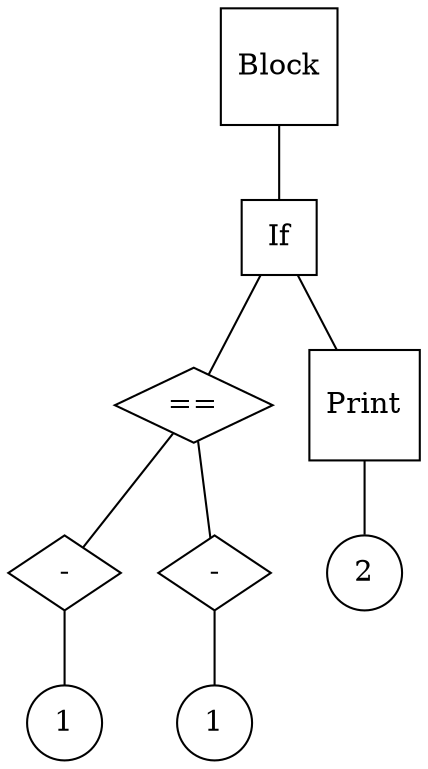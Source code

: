 graph g {
n0 [label = "Block", shape="square"]
n1 [label = "If", shape="square"]
n2 [label = "==", shape="diamond"]
n3 [label = "-", shape="diamond"]
n4 [label = "1", shape="circle"]
n5 [label = "-", shape="diamond"]
n6 [label = "1", shape="circle"]
n7 [label = "Print", shape="square"]
n8 [label = "2", shape="circle"]

"n0" -- "n1" -- "n2" -- "n3" -- "n4"
"n2" -- "n5" -- "n6"
"n1" -- "n7" -- "n8"
}
